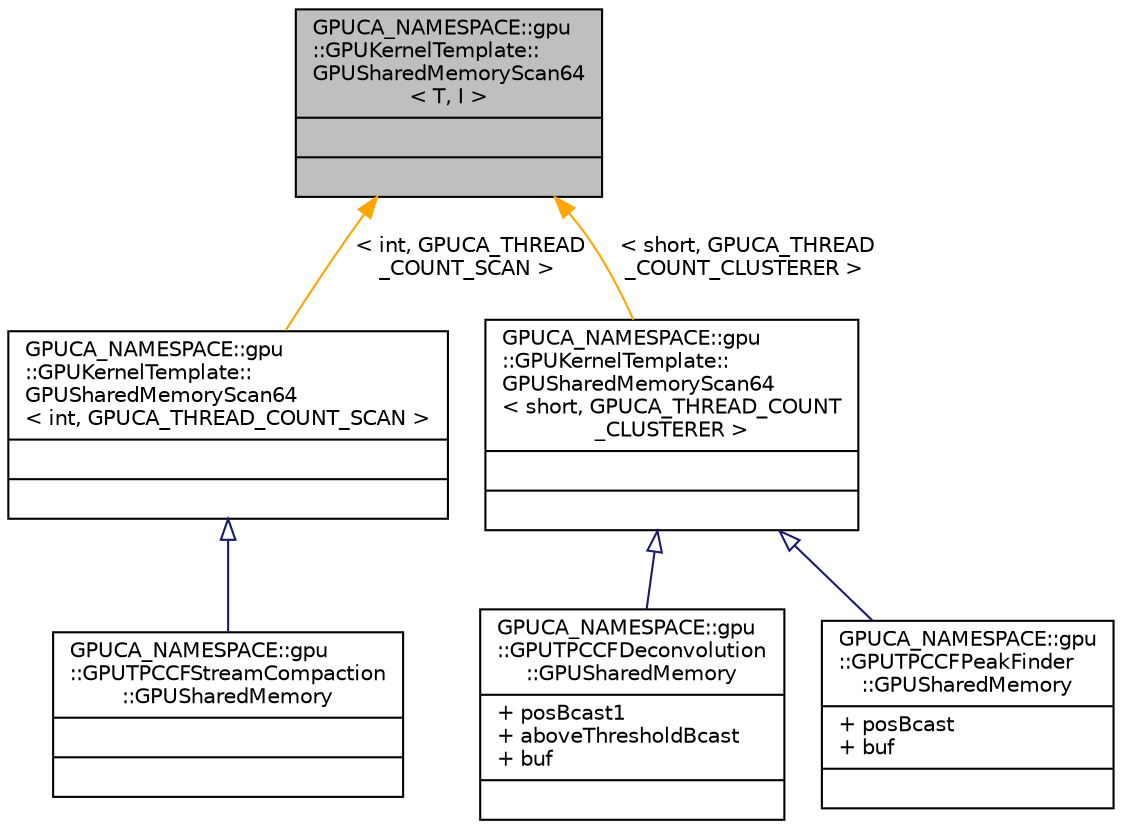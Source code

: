 digraph "GPUCA_NAMESPACE::gpu::GPUKernelTemplate::GPUSharedMemoryScan64&lt; T, I &gt;"
{
 // INTERACTIVE_SVG=YES
  bgcolor="transparent";
  edge [fontname="Helvetica",fontsize="10",labelfontname="Helvetica",labelfontsize="10"];
  node [fontname="Helvetica",fontsize="10",shape=record];
  Node0 [label="{GPUCA_NAMESPACE::gpu\l::GPUKernelTemplate::\lGPUSharedMemoryScan64\l\< T, I \>\n||}",height=0.2,width=0.4,color="black", fillcolor="grey75", style="filled", fontcolor="black"];
  Node0 -> Node1 [dir="back",color="orange",fontsize="10",style="solid",label=" \< int, GPUCA_THREAD\l_COUNT_SCAN \>" ,fontname="Helvetica"];
  Node1 [label="{GPUCA_NAMESPACE::gpu\l::GPUKernelTemplate::\lGPUSharedMemoryScan64\l\< int, GPUCA_THREAD_COUNT_SCAN \>\n||}",height=0.2,width=0.4,color="black",URL="$dd/deb/structGPUCA__NAMESPACE_1_1gpu_1_1GPUKernelTemplate_1_1GPUSharedMemoryScan64.html"];
  Node1 -> Node2 [dir="back",color="midnightblue",fontsize="10",style="solid",arrowtail="onormal",fontname="Helvetica"];
  Node2 [label="{GPUCA_NAMESPACE::gpu\l::GPUTPCCFStreamCompaction\l::GPUSharedMemory\n||}",height=0.2,width=0.4,color="black",URL="$d4/d5e/structGPUCA__NAMESPACE_1_1gpu_1_1GPUTPCCFStreamCompaction_1_1GPUSharedMemory.html"];
  Node0 -> Node3 [dir="back",color="orange",fontsize="10",style="solid",label=" \< short, GPUCA_THREAD\l_COUNT_CLUSTERER \>" ,fontname="Helvetica"];
  Node3 [label="{GPUCA_NAMESPACE::gpu\l::GPUKernelTemplate::\lGPUSharedMemoryScan64\l\< short, GPUCA_THREAD_COUNT\l_CLUSTERER \>\n||}",height=0.2,width=0.4,color="black",URL="$dd/deb/structGPUCA__NAMESPACE_1_1gpu_1_1GPUKernelTemplate_1_1GPUSharedMemoryScan64.html"];
  Node3 -> Node4 [dir="back",color="midnightblue",fontsize="10",style="solid",arrowtail="onormal",fontname="Helvetica"];
  Node4 [label="{GPUCA_NAMESPACE::gpu\l::GPUTPCCFDeconvolution\l::GPUSharedMemory\n|+ posBcast1\l+ aboveThresholdBcast\l+ buf\l|}",height=0.2,width=0.4,color="black",URL="$df/d1b/structGPUCA__NAMESPACE_1_1gpu_1_1GPUTPCCFDeconvolution_1_1GPUSharedMemory.html"];
  Node3 -> Node5 [dir="back",color="midnightblue",fontsize="10",style="solid",arrowtail="onormal",fontname="Helvetica"];
  Node5 [label="{GPUCA_NAMESPACE::gpu\l::GPUTPCCFPeakFinder\l::GPUSharedMemory\n|+ posBcast\l+ buf\l|}",height=0.2,width=0.4,color="black",URL="$da/d54/structGPUCA__NAMESPACE_1_1gpu_1_1GPUTPCCFPeakFinder_1_1GPUSharedMemory.html"];
}
